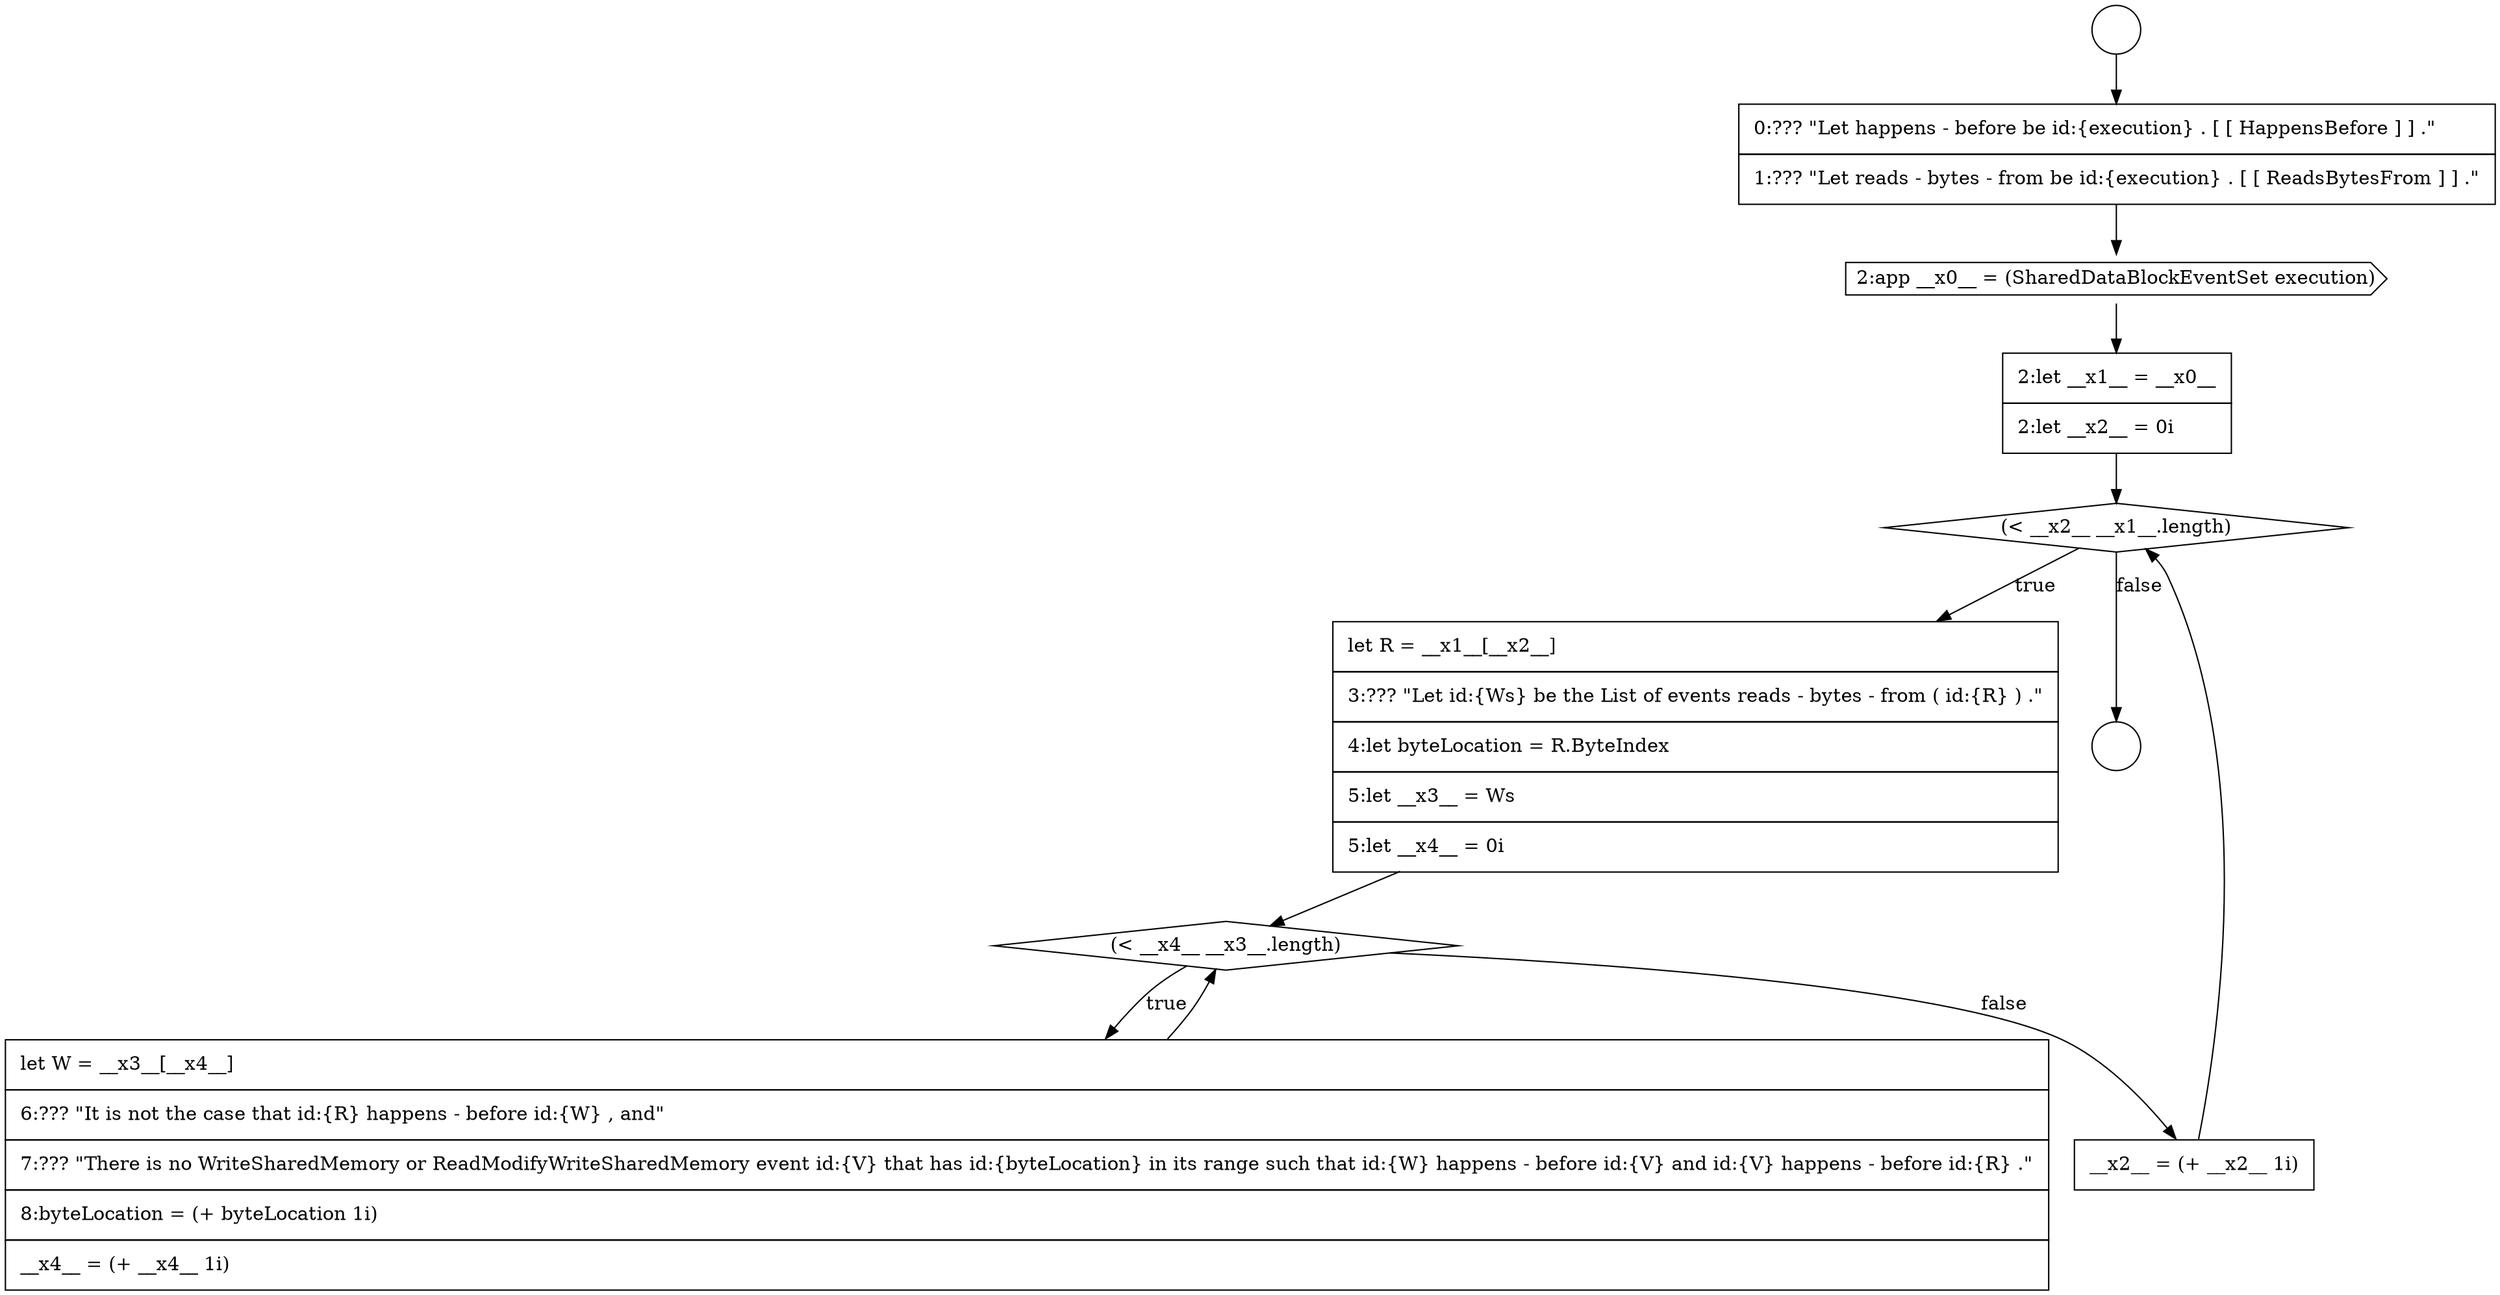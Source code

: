 digraph {
  node16928 [shape=diamond, label=<<font color="black">(&lt; __x2__ __x1__.length)</font>> color="black" fillcolor="white" style=filled]
  node16927 [shape=none, margin=0, label=<<font color="black">
    <table border="0" cellborder="1" cellspacing="0" cellpadding="10">
      <tr><td align="left">2:let __x1__ = __x0__</td></tr>
      <tr><td align="left">2:let __x2__ = 0i</td></tr>
    </table>
  </font>> color="black" fillcolor="white" style=filled]
  node16932 [shape=none, margin=0, label=<<font color="black">
    <table border="0" cellborder="1" cellspacing="0" cellpadding="10">
      <tr><td align="left">__x2__ = (+ __x2__ 1i)</td></tr>
    </table>
  </font>> color="black" fillcolor="white" style=filled]
  node16923 [shape=circle label=" " color="black" fillcolor="white" style=filled]
  node16926 [shape=cds, label=<<font color="black">2:app __x0__ = (SharedDataBlockEventSet execution)</font>> color="black" fillcolor="white" style=filled]
  node16925 [shape=none, margin=0, label=<<font color="black">
    <table border="0" cellborder="1" cellspacing="0" cellpadding="10">
      <tr><td align="left">0:??? &quot;Let happens - before be id:{execution} . [ [ HappensBefore ] ] .&quot;</td></tr>
      <tr><td align="left">1:??? &quot;Let reads - bytes - from be id:{execution} . [ [ ReadsBytesFrom ] ] .&quot;</td></tr>
    </table>
  </font>> color="black" fillcolor="white" style=filled]
  node16931 [shape=none, margin=0, label=<<font color="black">
    <table border="0" cellborder="1" cellspacing="0" cellpadding="10">
      <tr><td align="left">let W = __x3__[__x4__]</td></tr>
      <tr><td align="left">6:??? &quot;It is not the case that id:{R} happens - before id:{W} , and&quot;</td></tr>
      <tr><td align="left">7:??? &quot;There is no WriteSharedMemory or ReadModifyWriteSharedMemory event id:{V} that has id:{byteLocation} in its range such that id:{W} happens - before id:{V} and id:{V} happens - before id:{R} .&quot;</td></tr>
      <tr><td align="left">8:byteLocation = (+ byteLocation 1i)</td></tr>
      <tr><td align="left">__x4__ = (+ __x4__ 1i)</td></tr>
    </table>
  </font>> color="black" fillcolor="white" style=filled]
  node16930 [shape=diamond, label=<<font color="black">(&lt; __x4__ __x3__.length)</font>> color="black" fillcolor="white" style=filled]
  node16929 [shape=none, margin=0, label=<<font color="black">
    <table border="0" cellborder="1" cellspacing="0" cellpadding="10">
      <tr><td align="left">let R = __x1__[__x2__]</td></tr>
      <tr><td align="left">3:??? &quot;Let id:{Ws} be the List of events reads - bytes - from ( id:{R} ) .&quot;</td></tr>
      <tr><td align="left">4:let byteLocation = R.ByteIndex</td></tr>
      <tr><td align="left">5:let __x3__ = Ws</td></tr>
      <tr><td align="left">5:let __x4__ = 0i</td></tr>
    </table>
  </font>> color="black" fillcolor="white" style=filled]
  node16924 [shape=circle label=" " color="black" fillcolor="white" style=filled]
  node16928 -> node16929 [label=<<font color="black">true</font>> color="black"]
  node16928 -> node16924 [label=<<font color="black">false</font>> color="black"]
  node16929 -> node16930 [ color="black"]
  node16932 -> node16928 [ color="black"]
  node16926 -> node16927 [ color="black"]
  node16923 -> node16925 [ color="black"]
  node16930 -> node16931 [label=<<font color="black">true</font>> color="black"]
  node16930 -> node16932 [label=<<font color="black">false</font>> color="black"]
  node16927 -> node16928 [ color="black"]
  node16925 -> node16926 [ color="black"]
  node16931 -> node16930 [ color="black"]
}
